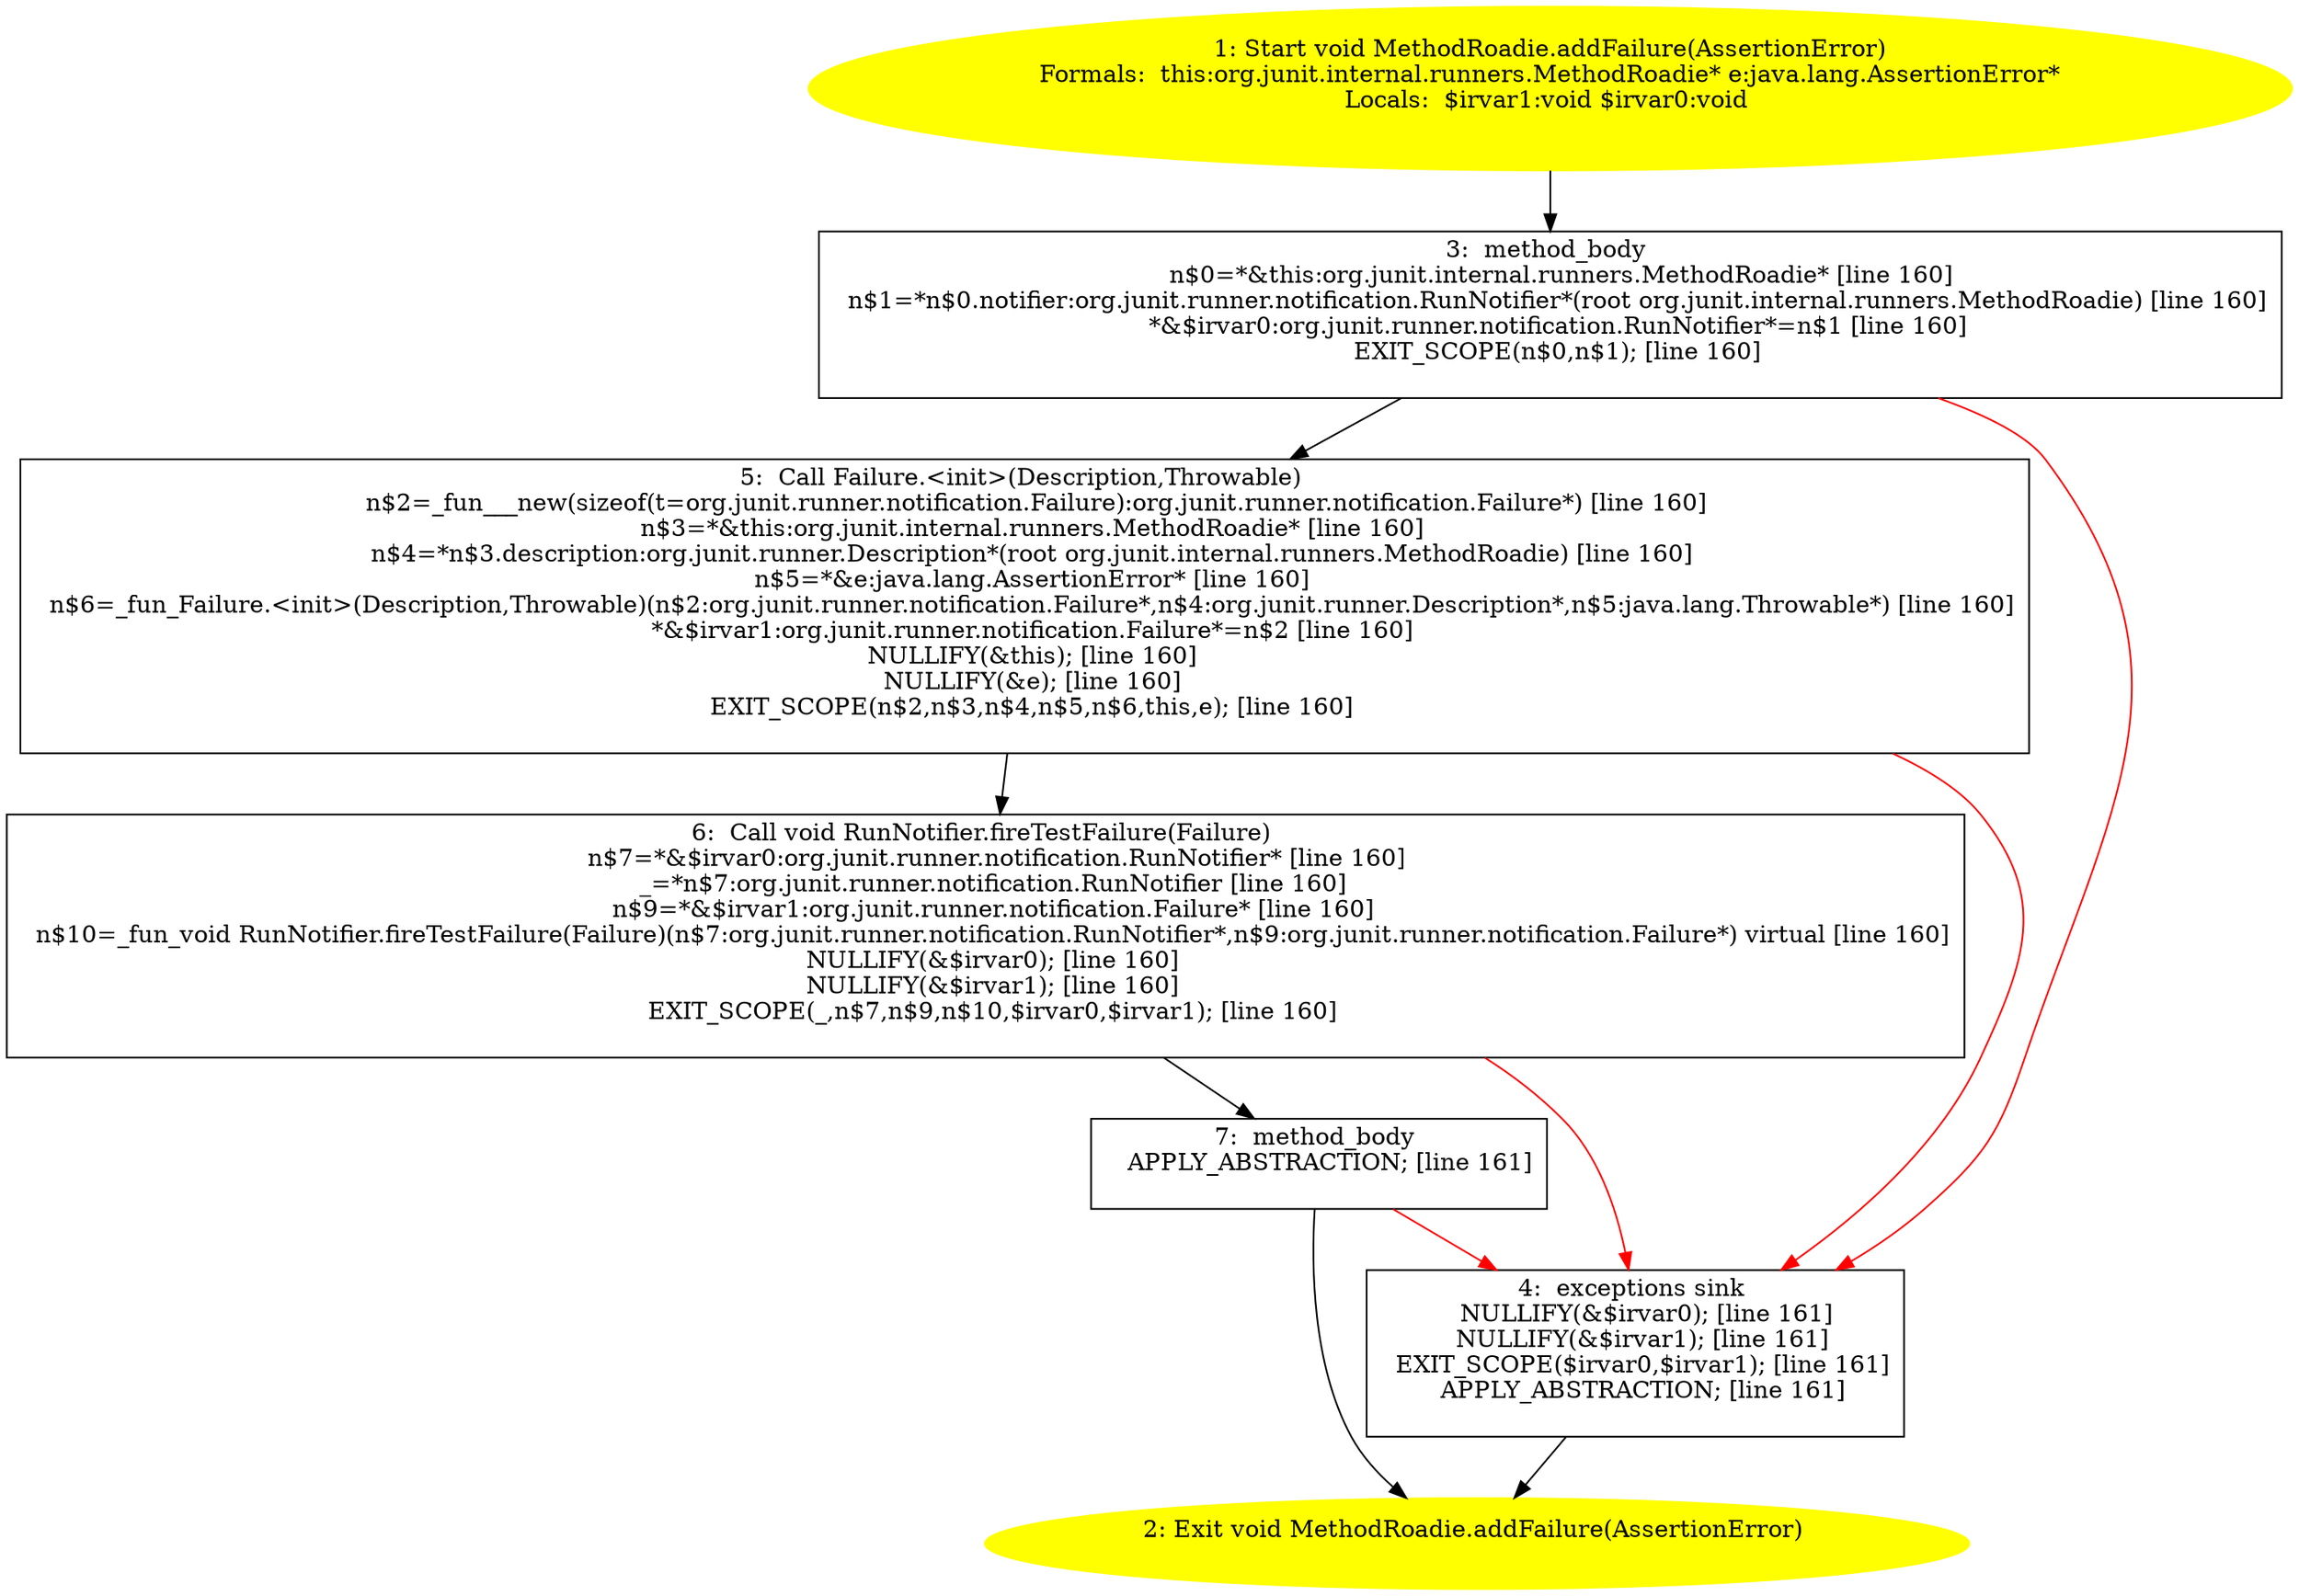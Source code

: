 /* @generated */
digraph cfg {
"org.junit.internal.runners.MethodRoadie.addFailure(java.lang.AssertionError):void.dff2164fd2402a20aa1cf36af6c22acd_1" [label="1: Start void MethodRoadie.addFailure(AssertionError)\nFormals:  this:org.junit.internal.runners.MethodRoadie* e:java.lang.AssertionError*\nLocals:  $irvar1:void $irvar0:void \n  " color=yellow style=filled]
	

	 "org.junit.internal.runners.MethodRoadie.addFailure(java.lang.AssertionError):void.dff2164fd2402a20aa1cf36af6c22acd_1" -> "org.junit.internal.runners.MethodRoadie.addFailure(java.lang.AssertionError):void.dff2164fd2402a20aa1cf36af6c22acd_3" ;
"org.junit.internal.runners.MethodRoadie.addFailure(java.lang.AssertionError):void.dff2164fd2402a20aa1cf36af6c22acd_2" [label="2: Exit void MethodRoadie.addFailure(AssertionError) \n  " color=yellow style=filled]
	

"org.junit.internal.runners.MethodRoadie.addFailure(java.lang.AssertionError):void.dff2164fd2402a20aa1cf36af6c22acd_3" [label="3:  method_body \n   n$0=*&this:org.junit.internal.runners.MethodRoadie* [line 160]\n  n$1=*n$0.notifier:org.junit.runner.notification.RunNotifier*(root org.junit.internal.runners.MethodRoadie) [line 160]\n  *&$irvar0:org.junit.runner.notification.RunNotifier*=n$1 [line 160]\n  EXIT_SCOPE(n$0,n$1); [line 160]\n " shape="box"]
	

	 "org.junit.internal.runners.MethodRoadie.addFailure(java.lang.AssertionError):void.dff2164fd2402a20aa1cf36af6c22acd_3" -> "org.junit.internal.runners.MethodRoadie.addFailure(java.lang.AssertionError):void.dff2164fd2402a20aa1cf36af6c22acd_5" ;
	 "org.junit.internal.runners.MethodRoadie.addFailure(java.lang.AssertionError):void.dff2164fd2402a20aa1cf36af6c22acd_3" -> "org.junit.internal.runners.MethodRoadie.addFailure(java.lang.AssertionError):void.dff2164fd2402a20aa1cf36af6c22acd_4" [color="red" ];
"org.junit.internal.runners.MethodRoadie.addFailure(java.lang.AssertionError):void.dff2164fd2402a20aa1cf36af6c22acd_4" [label="4:  exceptions sink \n   NULLIFY(&$irvar0); [line 161]\n  NULLIFY(&$irvar1); [line 161]\n  EXIT_SCOPE($irvar0,$irvar1); [line 161]\n  APPLY_ABSTRACTION; [line 161]\n " shape="box"]
	

	 "org.junit.internal.runners.MethodRoadie.addFailure(java.lang.AssertionError):void.dff2164fd2402a20aa1cf36af6c22acd_4" -> "org.junit.internal.runners.MethodRoadie.addFailure(java.lang.AssertionError):void.dff2164fd2402a20aa1cf36af6c22acd_2" ;
"org.junit.internal.runners.MethodRoadie.addFailure(java.lang.AssertionError):void.dff2164fd2402a20aa1cf36af6c22acd_5" [label="5:  Call Failure.<init>(Description,Throwable) \n   n$2=_fun___new(sizeof(t=org.junit.runner.notification.Failure):org.junit.runner.notification.Failure*) [line 160]\n  n$3=*&this:org.junit.internal.runners.MethodRoadie* [line 160]\n  n$4=*n$3.description:org.junit.runner.Description*(root org.junit.internal.runners.MethodRoadie) [line 160]\n  n$5=*&e:java.lang.AssertionError* [line 160]\n  n$6=_fun_Failure.<init>(Description,Throwable)(n$2:org.junit.runner.notification.Failure*,n$4:org.junit.runner.Description*,n$5:java.lang.Throwable*) [line 160]\n  *&$irvar1:org.junit.runner.notification.Failure*=n$2 [line 160]\n  NULLIFY(&this); [line 160]\n  NULLIFY(&e); [line 160]\n  EXIT_SCOPE(n$2,n$3,n$4,n$5,n$6,this,e); [line 160]\n " shape="box"]
	

	 "org.junit.internal.runners.MethodRoadie.addFailure(java.lang.AssertionError):void.dff2164fd2402a20aa1cf36af6c22acd_5" -> "org.junit.internal.runners.MethodRoadie.addFailure(java.lang.AssertionError):void.dff2164fd2402a20aa1cf36af6c22acd_6" ;
	 "org.junit.internal.runners.MethodRoadie.addFailure(java.lang.AssertionError):void.dff2164fd2402a20aa1cf36af6c22acd_5" -> "org.junit.internal.runners.MethodRoadie.addFailure(java.lang.AssertionError):void.dff2164fd2402a20aa1cf36af6c22acd_4" [color="red" ];
"org.junit.internal.runners.MethodRoadie.addFailure(java.lang.AssertionError):void.dff2164fd2402a20aa1cf36af6c22acd_6" [label="6:  Call void RunNotifier.fireTestFailure(Failure) \n   n$7=*&$irvar0:org.junit.runner.notification.RunNotifier* [line 160]\n  _=*n$7:org.junit.runner.notification.RunNotifier [line 160]\n  n$9=*&$irvar1:org.junit.runner.notification.Failure* [line 160]\n  n$10=_fun_void RunNotifier.fireTestFailure(Failure)(n$7:org.junit.runner.notification.RunNotifier*,n$9:org.junit.runner.notification.Failure*) virtual [line 160]\n  NULLIFY(&$irvar0); [line 160]\n  NULLIFY(&$irvar1); [line 160]\n  EXIT_SCOPE(_,n$7,n$9,n$10,$irvar0,$irvar1); [line 160]\n " shape="box"]
	

	 "org.junit.internal.runners.MethodRoadie.addFailure(java.lang.AssertionError):void.dff2164fd2402a20aa1cf36af6c22acd_6" -> "org.junit.internal.runners.MethodRoadie.addFailure(java.lang.AssertionError):void.dff2164fd2402a20aa1cf36af6c22acd_7" ;
	 "org.junit.internal.runners.MethodRoadie.addFailure(java.lang.AssertionError):void.dff2164fd2402a20aa1cf36af6c22acd_6" -> "org.junit.internal.runners.MethodRoadie.addFailure(java.lang.AssertionError):void.dff2164fd2402a20aa1cf36af6c22acd_4" [color="red" ];
"org.junit.internal.runners.MethodRoadie.addFailure(java.lang.AssertionError):void.dff2164fd2402a20aa1cf36af6c22acd_7" [label="7:  method_body \n   APPLY_ABSTRACTION; [line 161]\n " shape="box"]
	

	 "org.junit.internal.runners.MethodRoadie.addFailure(java.lang.AssertionError):void.dff2164fd2402a20aa1cf36af6c22acd_7" -> "org.junit.internal.runners.MethodRoadie.addFailure(java.lang.AssertionError):void.dff2164fd2402a20aa1cf36af6c22acd_2" ;
	 "org.junit.internal.runners.MethodRoadie.addFailure(java.lang.AssertionError):void.dff2164fd2402a20aa1cf36af6c22acd_7" -> "org.junit.internal.runners.MethodRoadie.addFailure(java.lang.AssertionError):void.dff2164fd2402a20aa1cf36af6c22acd_4" [color="red" ];
}
